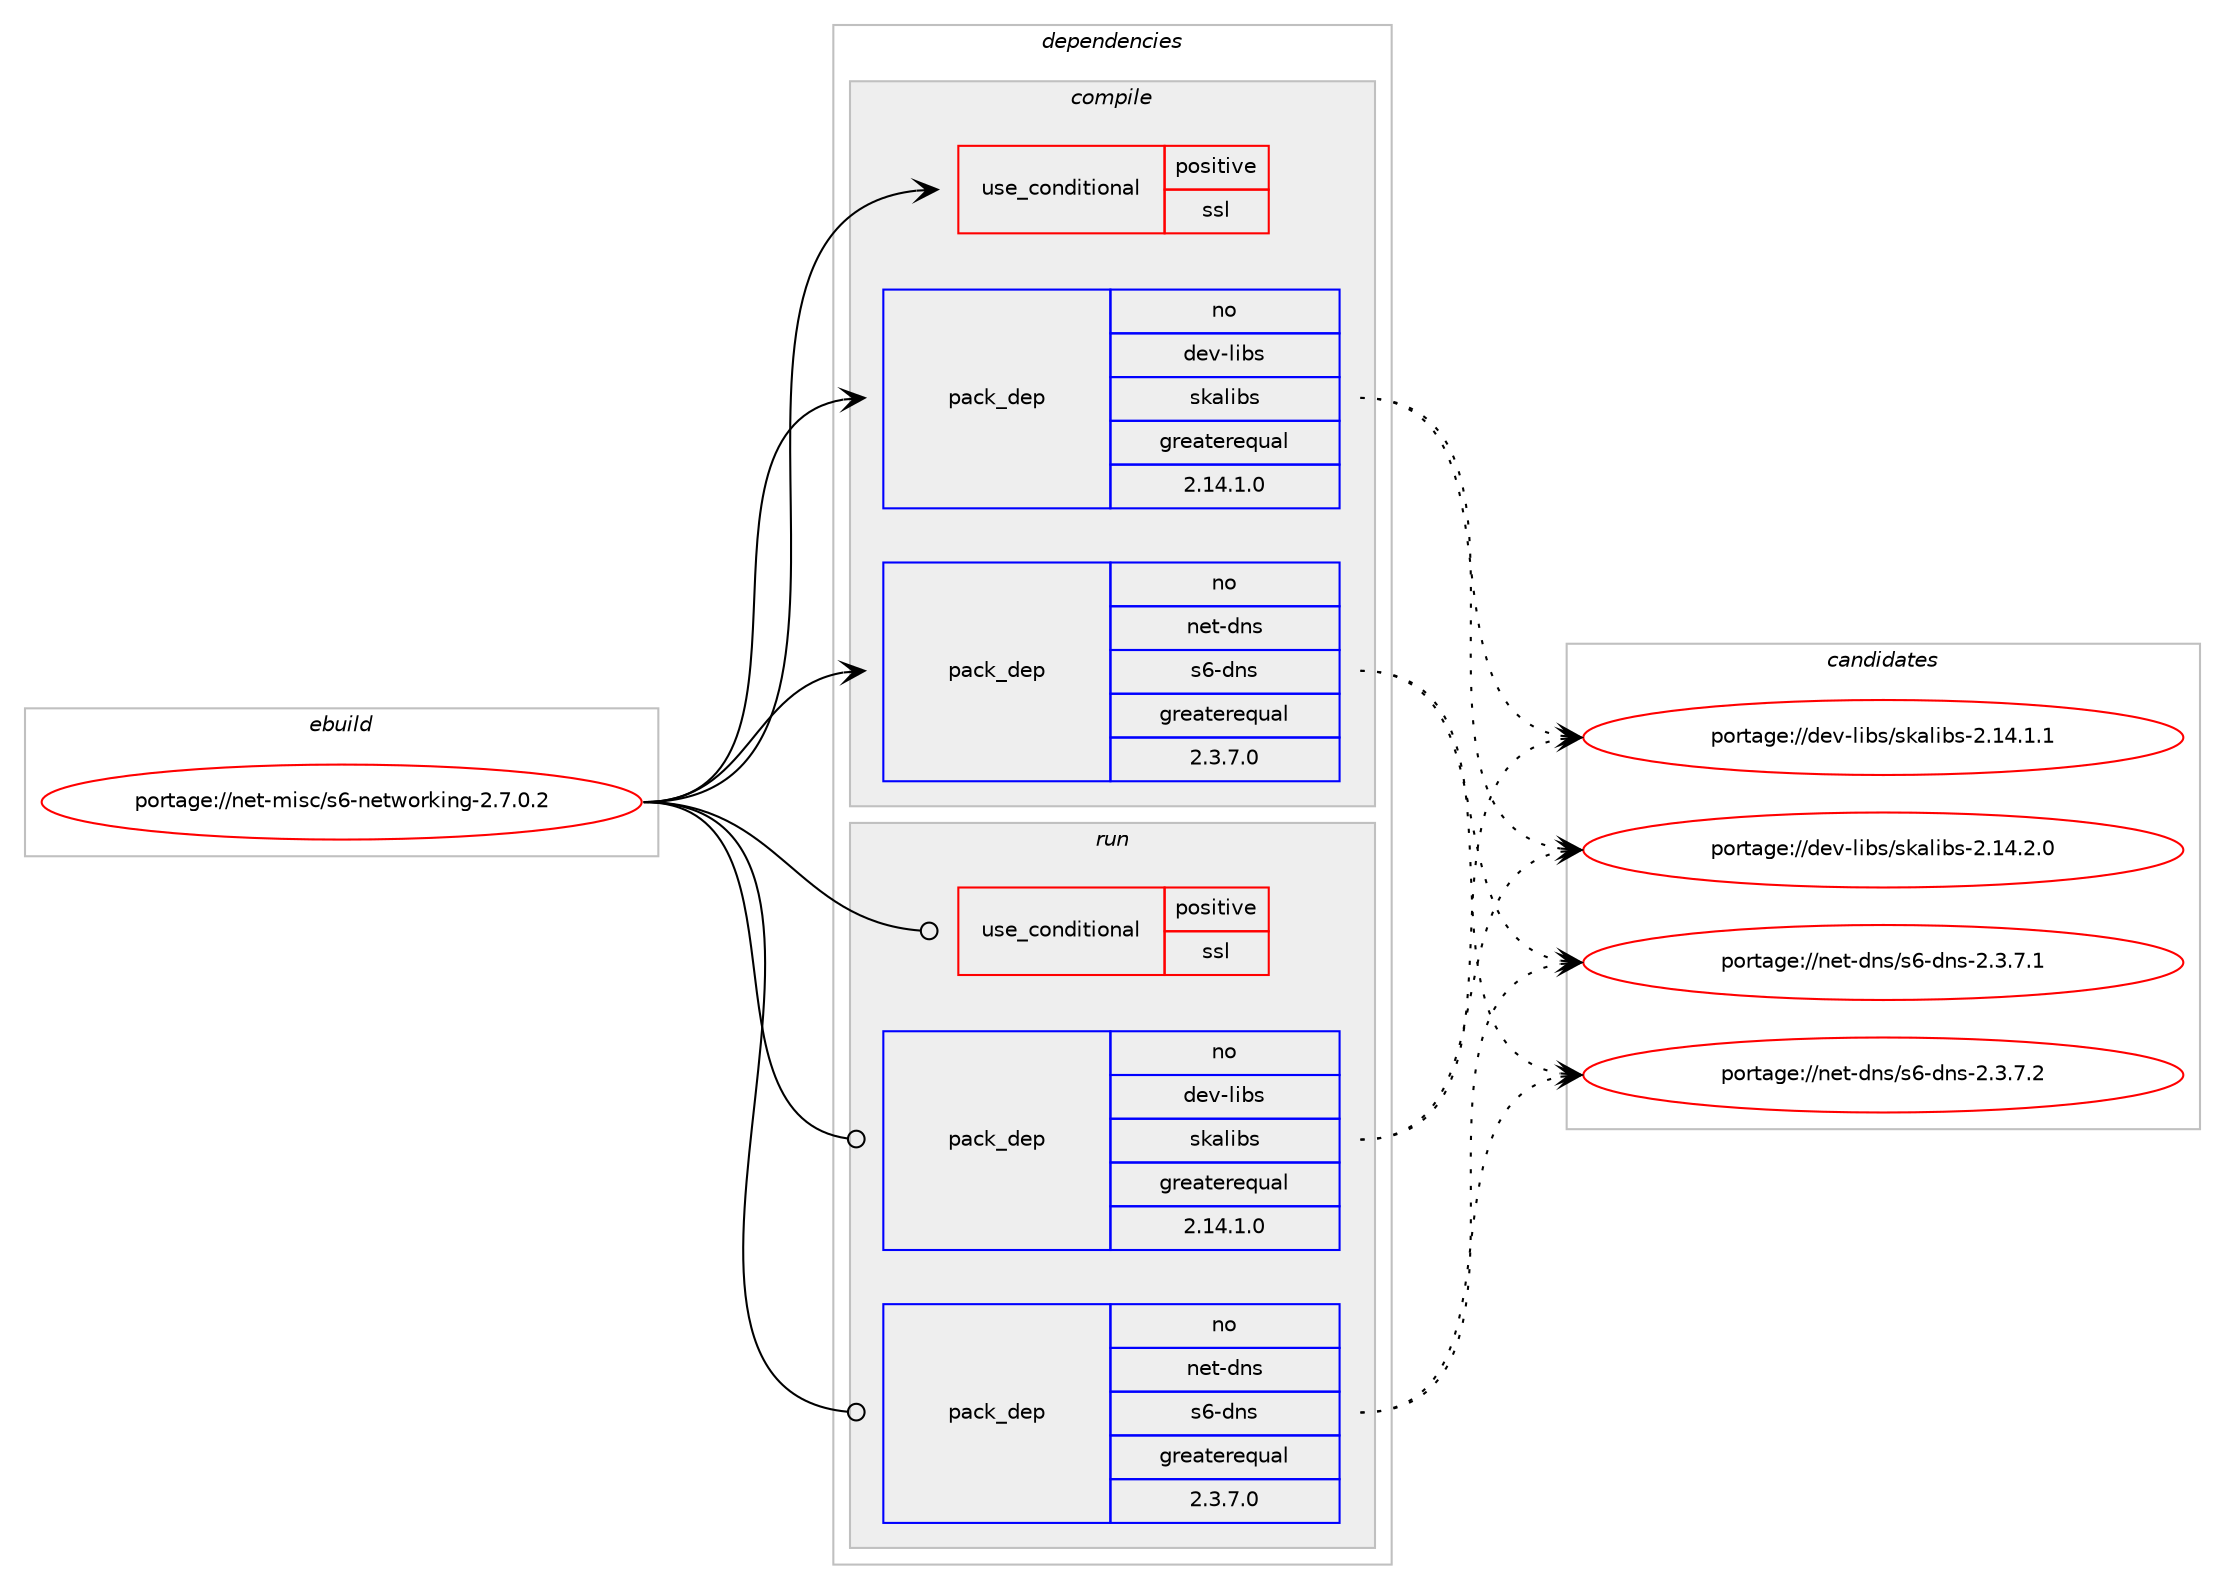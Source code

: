 digraph prolog {

# *************
# Graph options
# *************

newrank=true;
concentrate=true;
compound=true;
graph [rankdir=LR,fontname=Helvetica,fontsize=10,ranksep=1.5];#, ranksep=2.5, nodesep=0.2];
edge  [arrowhead=vee];
node  [fontname=Helvetica,fontsize=10];

# **********
# The ebuild
# **********

subgraph cluster_leftcol {
color=gray;
rank=same;
label=<<i>ebuild</i>>;
id [label="portage://net-misc/s6-networking-2.7.0.2", color=red, width=4, href="../net-misc/s6-networking-2.7.0.2.svg"];
}

# ****************
# The dependencies
# ****************

subgraph cluster_midcol {
color=gray;
label=<<i>dependencies</i>>;
subgraph cluster_compile {
fillcolor="#eeeeee";
style=filled;
label=<<i>compile</i>>;
subgraph cond96470 {
dependency190496 [label=<<TABLE BORDER="0" CELLBORDER="1" CELLSPACING="0" CELLPADDING="4"><TR><TD ROWSPAN="3" CELLPADDING="10">use_conditional</TD></TR><TR><TD>positive</TD></TR><TR><TD>ssl</TD></TR></TABLE>>, shape=none, color=red];
# *** BEGIN UNKNOWN DEPENDENCY TYPE (TODO) ***
# dependency190496 -> package_dependency(portage://net-misc/s6-networking-2.7.0.2,install,no,dev-libs,libretls,none,[,,],any_same_slot,[])
# *** END UNKNOWN DEPENDENCY TYPE (TODO) ***

}
id:e -> dependency190496:w [weight=20,style="solid",arrowhead="vee"];
# *** BEGIN UNKNOWN DEPENDENCY TYPE (TODO) ***
# id -> package_dependency(portage://net-misc/s6-networking-2.7.0.2,install,no,dev-lang,execline,none,[,,],any_same_slot,[])
# *** END UNKNOWN DEPENDENCY TYPE (TODO) ***

subgraph pack91381 {
dependency190497 [label=<<TABLE BORDER="0" CELLBORDER="1" CELLSPACING="0" CELLPADDING="4" WIDTH="220"><TR><TD ROWSPAN="6" CELLPADDING="30">pack_dep</TD></TR><TR><TD WIDTH="110">no</TD></TR><TR><TD>dev-libs</TD></TR><TR><TD>skalibs</TD></TR><TR><TD>greaterequal</TD></TR><TR><TD>2.14.1.0</TD></TR></TABLE>>, shape=none, color=blue];
}
id:e -> dependency190497:w [weight=20,style="solid",arrowhead="vee"];
subgraph pack91382 {
dependency190498 [label=<<TABLE BORDER="0" CELLBORDER="1" CELLSPACING="0" CELLPADDING="4" WIDTH="220"><TR><TD ROWSPAN="6" CELLPADDING="30">pack_dep</TD></TR><TR><TD WIDTH="110">no</TD></TR><TR><TD>net-dns</TD></TR><TR><TD>s6-dns</TD></TR><TR><TD>greaterequal</TD></TR><TR><TD>2.3.7.0</TD></TR></TABLE>>, shape=none, color=blue];
}
id:e -> dependency190498:w [weight=20,style="solid",arrowhead="vee"];
# *** BEGIN UNKNOWN DEPENDENCY TYPE (TODO) ***
# id -> package_dependency(portage://net-misc/s6-networking-2.7.0.2,install,no,sys-apps,s6,none,[,,],any_same_slot,[use(enable(execline),none)])
# *** END UNKNOWN DEPENDENCY TYPE (TODO) ***

}
subgraph cluster_compileandrun {
fillcolor="#eeeeee";
style=filled;
label=<<i>compile and run</i>>;
}
subgraph cluster_run {
fillcolor="#eeeeee";
style=filled;
label=<<i>run</i>>;
subgraph cond96471 {
dependency190499 [label=<<TABLE BORDER="0" CELLBORDER="1" CELLSPACING="0" CELLPADDING="4"><TR><TD ROWSPAN="3" CELLPADDING="10">use_conditional</TD></TR><TR><TD>positive</TD></TR><TR><TD>ssl</TD></TR></TABLE>>, shape=none, color=red];
# *** BEGIN UNKNOWN DEPENDENCY TYPE (TODO) ***
# dependency190499 -> package_dependency(portage://net-misc/s6-networking-2.7.0.2,run,no,dev-libs,libretls,none,[,,],any_same_slot,[])
# *** END UNKNOWN DEPENDENCY TYPE (TODO) ***

}
id:e -> dependency190499:w [weight=20,style="solid",arrowhead="odot"];
# *** BEGIN UNKNOWN DEPENDENCY TYPE (TODO) ***
# id -> package_dependency(portage://net-misc/s6-networking-2.7.0.2,run,no,dev-lang,execline,none,[,,],any_same_slot,[])
# *** END UNKNOWN DEPENDENCY TYPE (TODO) ***

subgraph pack91383 {
dependency190500 [label=<<TABLE BORDER="0" CELLBORDER="1" CELLSPACING="0" CELLPADDING="4" WIDTH="220"><TR><TD ROWSPAN="6" CELLPADDING="30">pack_dep</TD></TR><TR><TD WIDTH="110">no</TD></TR><TR><TD>dev-libs</TD></TR><TR><TD>skalibs</TD></TR><TR><TD>greaterequal</TD></TR><TR><TD>2.14.1.0</TD></TR></TABLE>>, shape=none, color=blue];
}
id:e -> dependency190500:w [weight=20,style="solid",arrowhead="odot"];
subgraph pack91384 {
dependency190501 [label=<<TABLE BORDER="0" CELLBORDER="1" CELLSPACING="0" CELLPADDING="4" WIDTH="220"><TR><TD ROWSPAN="6" CELLPADDING="30">pack_dep</TD></TR><TR><TD WIDTH="110">no</TD></TR><TR><TD>net-dns</TD></TR><TR><TD>s6-dns</TD></TR><TR><TD>greaterequal</TD></TR><TR><TD>2.3.7.0</TD></TR></TABLE>>, shape=none, color=blue];
}
id:e -> dependency190501:w [weight=20,style="solid",arrowhead="odot"];
# *** BEGIN UNKNOWN DEPENDENCY TYPE (TODO) ***
# id -> package_dependency(portage://net-misc/s6-networking-2.7.0.2,run,no,sys-apps,s6,none,[,,],any_same_slot,[use(enable(execline),none)])
# *** END UNKNOWN DEPENDENCY TYPE (TODO) ***

}
}

# **************
# The candidates
# **************

subgraph cluster_choices {
rank=same;
color=gray;
label=<<i>candidates</i>>;

subgraph choice91381 {
color=black;
nodesep=1;
choice1001011184510810598115471151079710810598115455046495246494649 [label="portage://dev-libs/skalibs-2.14.1.1", color=red, width=4,href="../dev-libs/skalibs-2.14.1.1.svg"];
choice1001011184510810598115471151079710810598115455046495246504648 [label="portage://dev-libs/skalibs-2.14.2.0", color=red, width=4,href="../dev-libs/skalibs-2.14.2.0.svg"];
dependency190497:e -> choice1001011184510810598115471151079710810598115455046495246494649:w [style=dotted,weight="100"];
dependency190497:e -> choice1001011184510810598115471151079710810598115455046495246504648:w [style=dotted,weight="100"];
}
subgraph choice91382 {
color=black;
nodesep=1;
choice110101116451001101154711554451001101154550465146554649 [label="portage://net-dns/s6-dns-2.3.7.1", color=red, width=4,href="../net-dns/s6-dns-2.3.7.1.svg"];
choice110101116451001101154711554451001101154550465146554650 [label="portage://net-dns/s6-dns-2.3.7.2", color=red, width=4,href="../net-dns/s6-dns-2.3.7.2.svg"];
dependency190498:e -> choice110101116451001101154711554451001101154550465146554649:w [style=dotted,weight="100"];
dependency190498:e -> choice110101116451001101154711554451001101154550465146554650:w [style=dotted,weight="100"];
}
subgraph choice91383 {
color=black;
nodesep=1;
choice1001011184510810598115471151079710810598115455046495246494649 [label="portage://dev-libs/skalibs-2.14.1.1", color=red, width=4,href="../dev-libs/skalibs-2.14.1.1.svg"];
choice1001011184510810598115471151079710810598115455046495246504648 [label="portage://dev-libs/skalibs-2.14.2.0", color=red, width=4,href="../dev-libs/skalibs-2.14.2.0.svg"];
dependency190500:e -> choice1001011184510810598115471151079710810598115455046495246494649:w [style=dotted,weight="100"];
dependency190500:e -> choice1001011184510810598115471151079710810598115455046495246504648:w [style=dotted,weight="100"];
}
subgraph choice91384 {
color=black;
nodesep=1;
choice110101116451001101154711554451001101154550465146554649 [label="portage://net-dns/s6-dns-2.3.7.1", color=red, width=4,href="../net-dns/s6-dns-2.3.7.1.svg"];
choice110101116451001101154711554451001101154550465146554650 [label="portage://net-dns/s6-dns-2.3.7.2", color=red, width=4,href="../net-dns/s6-dns-2.3.7.2.svg"];
dependency190501:e -> choice110101116451001101154711554451001101154550465146554649:w [style=dotted,weight="100"];
dependency190501:e -> choice110101116451001101154711554451001101154550465146554650:w [style=dotted,weight="100"];
}
}

}

